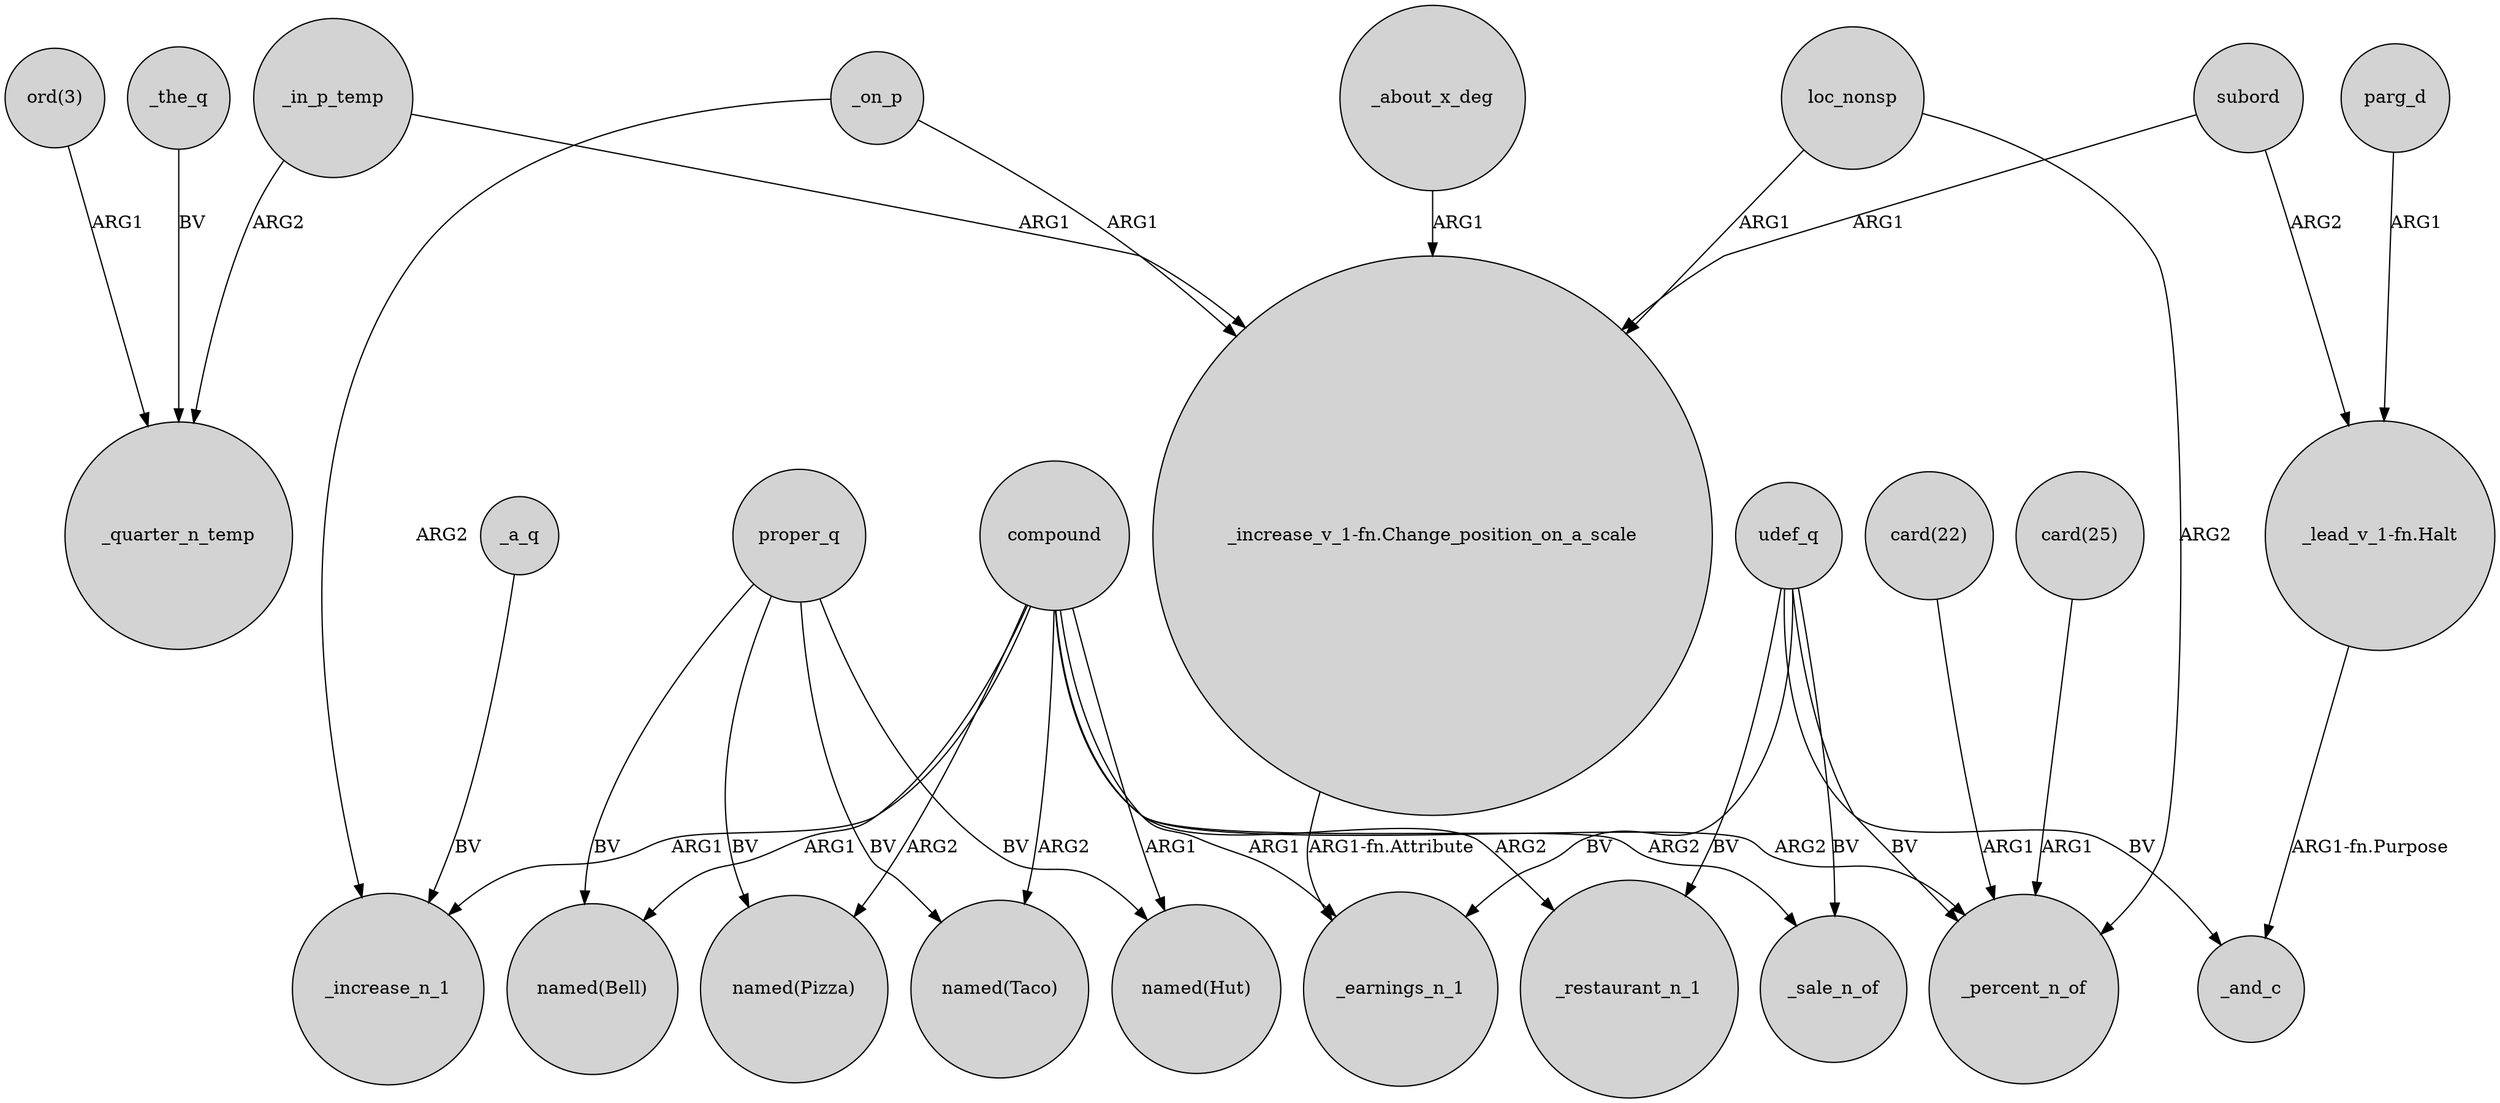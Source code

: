 digraph {
	node [shape=circle style=filled]
	_in_p_temp -> _quarter_n_temp [label=ARG2]
	"_lead_v_1-fn.Halt" -> _and_c [label="ARG1-fn.Purpose"]
	compound -> _increase_n_1 [label=ARG1]
	"ord(3)" -> _quarter_n_temp [label=ARG1]
	_on_p -> "_increase_v_1-fn.Change_position_on_a_scale" [label=ARG1]
	proper_q -> "named(Hut)" [label=BV]
	compound -> "named(Bell)" [label=ARG1]
	loc_nonsp -> _percent_n_of [label=ARG2]
	_the_q -> _quarter_n_temp [label=BV]
	"card(25)" -> _percent_n_of [label=ARG1]
	compound -> "named(Taco)" [label=ARG2]
	udef_q -> _sale_n_of [label=BV]
	udef_q -> _and_c [label=BV]
	compound -> "named(Pizza)" [label=ARG2]
	"_increase_v_1-fn.Change_position_on_a_scale" -> _earnings_n_1 [label="ARG1-fn.Attribute"]
	_about_x_deg -> "_increase_v_1-fn.Change_position_on_a_scale" [label=ARG1]
	compound -> "named(Hut)" [label=ARG1]
	udef_q -> _restaurant_n_1 [label=BV]
	proper_q -> "named(Pizza)" [label=BV]
	udef_q -> _earnings_n_1 [label=BV]
	_on_p -> _increase_n_1 [label=ARG2]
	udef_q -> _percent_n_of [label=BV]
	proper_q -> "named(Bell)" [label=BV]
	compound -> _percent_n_of [label=ARG2]
	parg_d -> "_lead_v_1-fn.Halt" [label=ARG1]
	subord -> "_increase_v_1-fn.Change_position_on_a_scale" [label=ARG1]
	_a_q -> _increase_n_1 [label=BV]
	proper_q -> "named(Taco)" [label=BV]
	compound -> _restaurant_n_1 [label=ARG2]
	compound -> _earnings_n_1 [label=ARG1]
	loc_nonsp -> "_increase_v_1-fn.Change_position_on_a_scale" [label=ARG1]
	subord -> "_lead_v_1-fn.Halt" [label=ARG2]
	_in_p_temp -> "_increase_v_1-fn.Change_position_on_a_scale" [label=ARG1]
	"card(22)" -> _percent_n_of [label=ARG1]
	compound -> _sale_n_of [label=ARG2]
}
